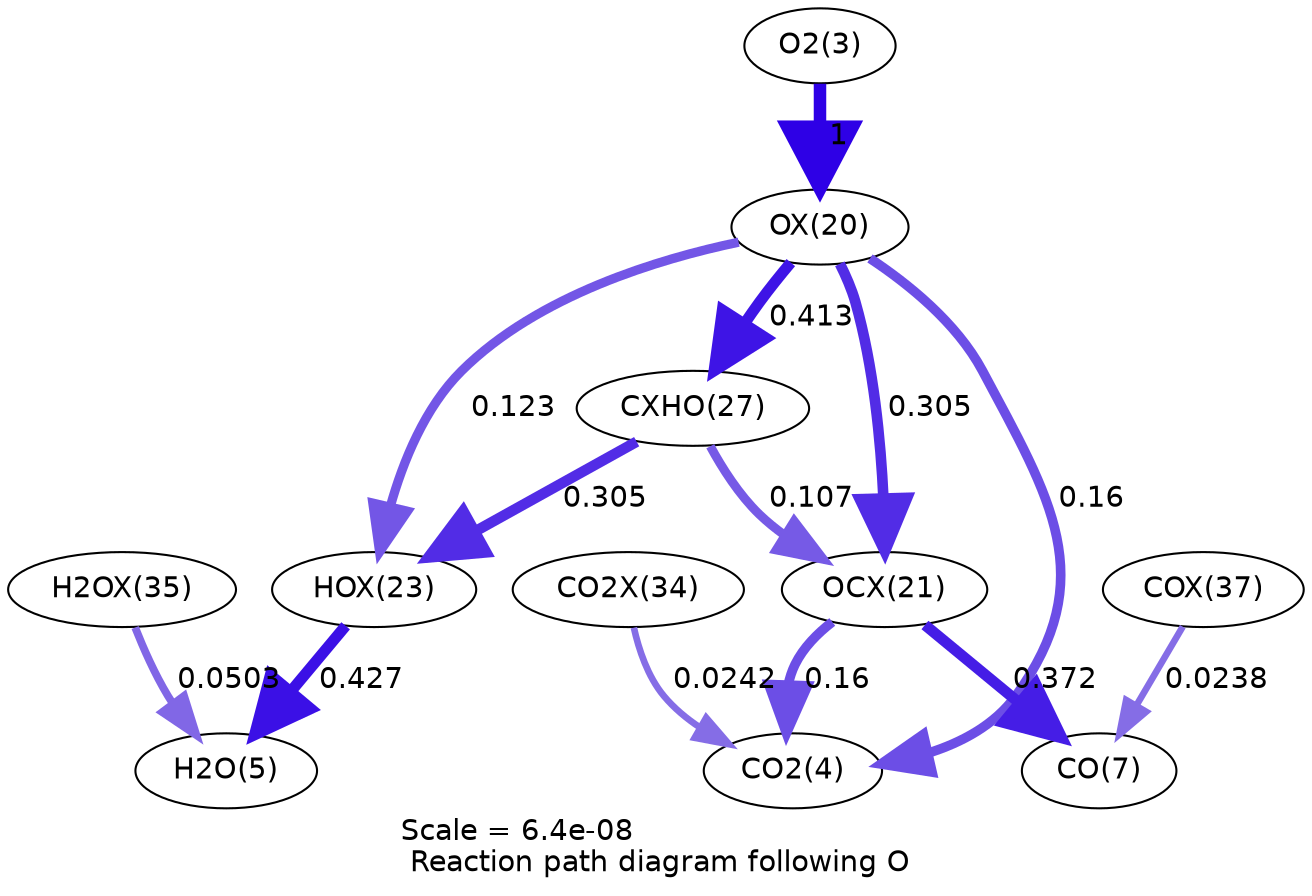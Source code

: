 digraph reaction_paths {
center=1;
s5 -> s23[fontname="Helvetica", penwidth=6, arrowsize=3, color="0.7, 1.5, 0.9"
, label=" 1"];
s23 -> s26[fontname="Helvetica", penwidth=4.42, arrowsize=2.21, color="0.7, 0.623, 0.9"
, label=" 0.123"];
s23 -> s30[fontname="Helvetica", penwidth=5.33, arrowsize=2.67, color="0.7, 0.913, 0.9"
, label=" 0.413"];
s23 -> s24[fontname="Helvetica", penwidth=5.1, arrowsize=2.55, color="0.7, 0.805, 0.9"
, label=" 0.305"];
s23 -> s6[fontname="Helvetica", penwidth=4.61, arrowsize=2.31, color="0.7, 0.66, 0.9"
, label=" 0.16"];
s26 -> s7[fontname="Helvetica", penwidth=5.36, arrowsize=2.68, color="0.7, 0.927, 0.9"
, label=" 0.427"];
s30 -> s26[fontname="Helvetica", penwidth=5.1, arrowsize=2.55, color="0.7, 0.805, 0.9"
, label=" 0.305"];
s33 -> s7[fontname="Helvetica", penwidth=3.74, arrowsize=1.87, color="0.7, 0.55, 0.9"
, label=" 0.0503"];
s30 -> s24[fontname="Helvetica", penwidth=4.31, arrowsize=2.16, color="0.7, 0.607, 0.9"
, label=" 0.107"];
s24 -> s9[fontname="Helvetica", penwidth=5.25, arrowsize=2.63, color="0.7, 0.872, 0.9"
, label=" 0.372"];
s35 -> s9[fontname="Helvetica", penwidth=3.18, arrowsize=1.59, color="0.7, 0.524, 0.9"
, label=" 0.0238"];
s24 -> s6[fontname="Helvetica", penwidth=4.61, arrowsize=2.31, color="0.7, 0.66, 0.9"
, label=" 0.16"];
s32 -> s6[fontname="Helvetica", penwidth=3.19, arrowsize=1.59, color="0.7, 0.524, 0.9"
, label=" 0.0242"];
s5 [ fontname="Helvetica", label="O2(3)"];
s6 [ fontname="Helvetica", label="CO2(4)"];
s7 [ fontname="Helvetica", label="H2O(5)"];
s9 [ fontname="Helvetica", label="CO(7)"];
s23 [ fontname="Helvetica", label="OX(20)"];
s24 [ fontname="Helvetica", label="OCX(21)"];
s26 [ fontname="Helvetica", label="HOX(23)"];
s30 [ fontname="Helvetica", label="CXHO(27)"];
s32 [ fontname="Helvetica", label="CO2X(34)"];
s33 [ fontname="Helvetica", label="H2OX(35)"];
s35 [ fontname="Helvetica", label="COX(37)"];
 label = "Scale = 6.4e-08\l Reaction path diagram following O";
 fontname = "Helvetica";
}
